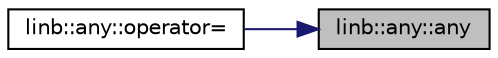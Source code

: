 digraph "linb::any::any"
{
 // LATEX_PDF_SIZE
  edge [fontname="Helvetica",fontsize="10",labelfontname="Helvetica",labelfontsize="10"];
  node [fontname="Helvetica",fontsize="10",shape=record];
  rankdir="RL";
  Node1 [label="linb::any::any",height=0.2,width=0.4,color="black", fillcolor="grey75", style="filled", fontcolor="black",tooltip="Constructs an object of type any with an empty state."];
  Node1 -> Node2 [dir="back",color="midnightblue",fontsize="10",style="solid"];
  Node2 [label="linb::any::operator=",height=0.2,width=0.4,color="black", fillcolor="white", style="filled",URL="$classlinb_1_1any.html#afd195875f1dbc7c458c0b89c92e3319c",tooltip="Has the same effect as any(rhs).swap(*this). No effects if an exception is thrown."];
}
